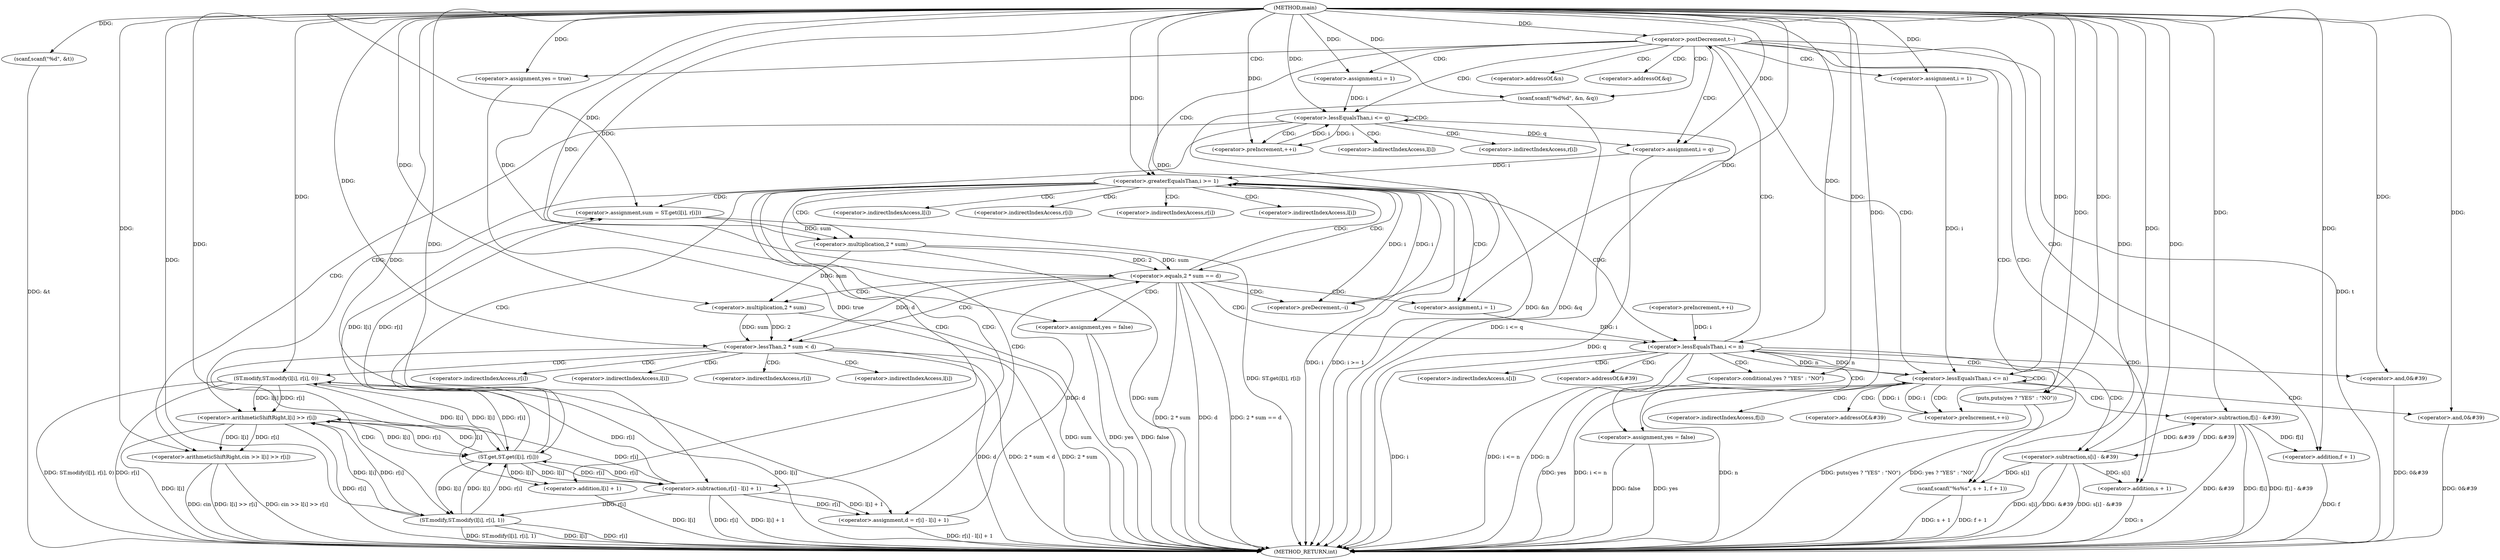 digraph "main" {  
"1000365" [label = "(METHOD,main)" ]
"1000538" [label = "(METHOD_RETURN,int)" ]
"1000368" [label = "(scanf,scanf(\"%d\", &t))" ]
"1000373" [label = "(<operator>.postDecrement,t--)" ]
"1000378" [label = "(scanf,scanf(\"%d%d\", &n, &q))" ]
"1000384" [label = "(scanf,scanf(\"%s%s\", s + 1, f + 1))" ]
"1000436" [label = "(<operator>.assignment,yes = true)" ]
"1000533" [label = "(puts,puts(yes ? \"YES\" : \"NO\"))" ]
"1000396" [label = "(<operator>.assignment,i = 1)" ]
"1000399" [label = "(<operator>.lessEqualsThan,i <= q)" ]
"1000402" [label = "(<operator>.preIncrement,++i)" ]
"1000417" [label = "(<operator>.assignment,i = 1)" ]
"1000420" [label = "(<operator>.lessEqualsThan,i <= n)" ]
"1000423" [label = "(<operator>.preIncrement,++i)" ]
"1000441" [label = "(<operator>.assignment,i = q)" ]
"1000444" [label = "(<operator>.greaterEqualsThan,i >= 1)" ]
"1000447" [label = "(<operator>.preDecrement,--i)" ]
"1000510" [label = "(<operator>.assignment,i = 1)" ]
"1000513" [label = "(<operator>.lessEqualsThan,i <= n)" ]
"1000386" [label = "(<operator>.addition,s + 1)" ]
"1000389" [label = "(<operator>.addition,f + 1)" ]
"1000405" [label = "(<operator>.arithmeticShiftRight,cin >> l[i] >> r[i])" ]
"1000426" [label = "(<operator>.subtraction,f[i] - &#39)" ]
"1000432" [label = "(<operator>.and,0&#39)" ]
"1000451" [label = "(<operator>.assignment,sum = ST.get(l[i], r[i]))" ]
"1000461" [label = "(<operator>.assignment,d = r[i] - l[i] + 1)" ]
"1000516" [label = "(<operator>.preIncrement,++i)" ]
"1000519" [label = "(<operator>.subtraction,s[i] - &#39)" ]
"1000525" [label = "(<operator>.and,0&#39)" ]
"1000534" [label = "(<operator>.conditional,yes ? \"YES\" : \"NO\")" ]
"1000473" [label = "(<operator>.equals,2 * sum == d)" ]
"1000484" [label = "(<operator>.lessThan,2 * sum < d)" ]
"1000529" [label = "(<operator>.assignment,yes = false)" ]
"1000407" [label = "(<operator>.arithmeticShiftRight,l[i] >> r[i])" ]
"1000453" [label = "(ST.get,ST.get(l[i], r[i]))" ]
"1000463" [label = "(<operator>.subtraction,r[i] - l[i] + 1)" ]
"1000479" [label = "(<operator>.assignment,yes = false)" ]
"1000490" [label = "(ST.modify,ST.modify(l[i], r[i], 0))" ]
"1000467" [label = "(<operator>.addition,l[i] + 1)" ]
"1000474" [label = "(<operator>.multiplication,2 * sum)" ]
"1000485" [label = "(<operator>.multiplication,2 * sum)" ]
"1000500" [label = "(ST.modify,ST.modify(l[i], r[i], 1))" ]
"1000380" [label = "(<operator>.addressOf,&n)" ]
"1000382" [label = "(<operator>.addressOf,&q)" ]
"1000427" [label = "(<operator>.indirectIndexAccess,f[i])" ]
"1000430" [label = "(<operator>.addressOf,&#39)" ]
"1000520" [label = "(<operator>.indirectIndexAccess,s[i])" ]
"1000523" [label = "(<operator>.addressOf,&#39)" ]
"1000408" [label = "(<operator>.indirectIndexAccess,l[i])" ]
"1000411" [label = "(<operator>.indirectIndexAccess,r[i])" ]
"1000454" [label = "(<operator>.indirectIndexAccess,l[i])" ]
"1000457" [label = "(<operator>.indirectIndexAccess,r[i])" ]
"1000464" [label = "(<operator>.indirectIndexAccess,r[i])" ]
"1000468" [label = "(<operator>.indirectIndexAccess,l[i])" ]
"1000491" [label = "(<operator>.indirectIndexAccess,l[i])" ]
"1000494" [label = "(<operator>.indirectIndexAccess,r[i])" ]
"1000501" [label = "(<operator>.indirectIndexAccess,l[i])" ]
"1000504" [label = "(<operator>.indirectIndexAccess,r[i])" ]
  "1000368" -> "1000538"  [ label = "DDG: &t"] 
  "1000373" -> "1000538"  [ label = "DDG: t"] 
  "1000378" -> "1000538"  [ label = "DDG: &n"] 
  "1000378" -> "1000538"  [ label = "DDG: &q"] 
  "1000386" -> "1000538"  [ label = "DDG: s"] 
  "1000384" -> "1000538"  [ label = "DDG: s + 1"] 
  "1000389" -> "1000538"  [ label = "DDG: f"] 
  "1000384" -> "1000538"  [ label = "DDG: f + 1"] 
  "1000399" -> "1000538"  [ label = "DDG: i <= q"] 
  "1000420" -> "1000538"  [ label = "DDG: n"] 
  "1000420" -> "1000538"  [ label = "DDG: i <= n"] 
  "1000441" -> "1000538"  [ label = "DDG: q"] 
  "1000444" -> "1000538"  [ label = "DDG: i"] 
  "1000444" -> "1000538"  [ label = "DDG: i >= 1"] 
  "1000451" -> "1000538"  [ label = "DDG: ST.get(l[i], r[i])"] 
  "1000463" -> "1000538"  [ label = "DDG: r[i]"] 
  "1000467" -> "1000538"  [ label = "DDG: l[i]"] 
  "1000463" -> "1000538"  [ label = "DDG: l[i] + 1"] 
  "1000461" -> "1000538"  [ label = "DDG: r[i] - l[i] + 1"] 
  "1000474" -> "1000538"  [ label = "DDG: sum"] 
  "1000473" -> "1000538"  [ label = "DDG: 2 * sum"] 
  "1000473" -> "1000538"  [ label = "DDG: d"] 
  "1000473" -> "1000538"  [ label = "DDG: 2 * sum == d"] 
  "1000485" -> "1000538"  [ label = "DDG: sum"] 
  "1000484" -> "1000538"  [ label = "DDG: 2 * sum"] 
  "1000484" -> "1000538"  [ label = "DDG: d"] 
  "1000484" -> "1000538"  [ label = "DDG: 2 * sum < d"] 
  "1000500" -> "1000538"  [ label = "DDG: l[i]"] 
  "1000500" -> "1000538"  [ label = "DDG: r[i]"] 
  "1000500" -> "1000538"  [ label = "DDG: ST.modify(l[i], r[i], 1)"] 
  "1000490" -> "1000538"  [ label = "DDG: l[i]"] 
  "1000490" -> "1000538"  [ label = "DDG: r[i]"] 
  "1000490" -> "1000538"  [ label = "DDG: ST.modify(l[i], r[i], 0)"] 
  "1000479" -> "1000538"  [ label = "DDG: yes"] 
  "1000479" -> "1000538"  [ label = "DDG: false"] 
  "1000513" -> "1000538"  [ label = "DDG: i"] 
  "1000513" -> "1000538"  [ label = "DDG: n"] 
  "1000513" -> "1000538"  [ label = "DDG: i <= n"] 
  "1000519" -> "1000538"  [ label = "DDG: s[i]"] 
  "1000519" -> "1000538"  [ label = "DDG: &#39"] 
  "1000519" -> "1000538"  [ label = "DDG: s[i] - &#39"] 
  "1000525" -> "1000538"  [ label = "DDG: 0&#39"] 
  "1000529" -> "1000538"  [ label = "DDG: yes"] 
  "1000529" -> "1000538"  [ label = "DDG: false"] 
  "1000534" -> "1000538"  [ label = "DDG: yes"] 
  "1000533" -> "1000538"  [ label = "DDG: yes ? \"YES\" : \"NO\""] 
  "1000533" -> "1000538"  [ label = "DDG: puts(yes ? \"YES\" : \"NO\")"] 
  "1000426" -> "1000538"  [ label = "DDG: f[i]"] 
  "1000426" -> "1000538"  [ label = "DDG: &#39"] 
  "1000426" -> "1000538"  [ label = "DDG: f[i] - &#39"] 
  "1000432" -> "1000538"  [ label = "DDG: 0&#39"] 
  "1000407" -> "1000538"  [ label = "DDG: l[i]"] 
  "1000407" -> "1000538"  [ label = "DDG: r[i]"] 
  "1000405" -> "1000538"  [ label = "DDG: l[i] >> r[i]"] 
  "1000405" -> "1000538"  [ label = "DDG: cin >> l[i] >> r[i]"] 
  "1000436" -> "1000538"  [ label = "DDG: true"] 
  "1000405" -> "1000538"  [ label = "DDG: cin"] 
  "1000365" -> "1000368"  [ label = "DDG: "] 
  "1000365" -> "1000373"  [ label = "DDG: "] 
  "1000365" -> "1000378"  [ label = "DDG: "] 
  "1000365" -> "1000384"  [ label = "DDG: "] 
  "1000365" -> "1000436"  [ label = "DDG: "] 
  "1000519" -> "1000384"  [ label = "DDG: s[i]"] 
  "1000365" -> "1000396"  [ label = "DDG: "] 
  "1000365" -> "1000417"  [ label = "DDG: "] 
  "1000399" -> "1000441"  [ label = "DDG: q"] 
  "1000365" -> "1000441"  [ label = "DDG: "] 
  "1000365" -> "1000510"  [ label = "DDG: "] 
  "1000365" -> "1000533"  [ label = "DDG: "] 
  "1000519" -> "1000386"  [ label = "DDG: s[i]"] 
  "1000365" -> "1000386"  [ label = "DDG: "] 
  "1000426" -> "1000389"  [ label = "DDG: f[i]"] 
  "1000365" -> "1000389"  [ label = "DDG: "] 
  "1000396" -> "1000399"  [ label = "DDG: i"] 
  "1000402" -> "1000399"  [ label = "DDG: i"] 
  "1000365" -> "1000399"  [ label = "DDG: "] 
  "1000399" -> "1000402"  [ label = "DDG: i"] 
  "1000365" -> "1000402"  [ label = "DDG: "] 
  "1000417" -> "1000420"  [ label = "DDG: i"] 
  "1000423" -> "1000420"  [ label = "DDG: i"] 
  "1000365" -> "1000420"  [ label = "DDG: "] 
  "1000513" -> "1000420"  [ label = "DDG: n"] 
  "1000420" -> "1000423"  [ label = "DDG: i"] 
  "1000365" -> "1000423"  [ label = "DDG: "] 
  "1000441" -> "1000444"  [ label = "DDG: i"] 
  "1000447" -> "1000444"  [ label = "DDG: i"] 
  "1000365" -> "1000444"  [ label = "DDG: "] 
  "1000444" -> "1000447"  [ label = "DDG: i"] 
  "1000365" -> "1000447"  [ label = "DDG: "] 
  "1000453" -> "1000451"  [ label = "DDG: r[i]"] 
  "1000453" -> "1000451"  [ label = "DDG: l[i]"] 
  "1000463" -> "1000461"  [ label = "DDG: r[i]"] 
  "1000463" -> "1000461"  [ label = "DDG: l[i] + 1"] 
  "1000510" -> "1000513"  [ label = "DDG: i"] 
  "1000516" -> "1000513"  [ label = "DDG: i"] 
  "1000365" -> "1000513"  [ label = "DDG: "] 
  "1000420" -> "1000513"  [ label = "DDG: n"] 
  "1000365" -> "1000534"  [ label = "DDG: "] 
  "1000365" -> "1000405"  [ label = "DDG: "] 
  "1000407" -> "1000405"  [ label = "DDG: l[i]"] 
  "1000407" -> "1000405"  [ label = "DDG: r[i]"] 
  "1000365" -> "1000426"  [ label = "DDG: "] 
  "1000519" -> "1000426"  [ label = "DDG: &#39"] 
  "1000365" -> "1000432"  [ label = "DDG: "] 
  "1000365" -> "1000451"  [ label = "DDG: "] 
  "1000365" -> "1000461"  [ label = "DDG: "] 
  "1000365" -> "1000519"  [ label = "DDG: "] 
  "1000426" -> "1000519"  [ label = "DDG: &#39"] 
  "1000365" -> "1000525"  [ label = "DDG: "] 
  "1000365" -> "1000529"  [ label = "DDG: "] 
  "1000500" -> "1000407"  [ label = "DDG: l[i]"] 
  "1000490" -> "1000407"  [ label = "DDG: l[i]"] 
  "1000453" -> "1000407"  [ label = "DDG: l[i]"] 
  "1000463" -> "1000407"  [ label = "DDG: r[i]"] 
  "1000500" -> "1000407"  [ label = "DDG: r[i]"] 
  "1000490" -> "1000407"  [ label = "DDG: r[i]"] 
  "1000500" -> "1000453"  [ label = "DDG: l[i]"] 
  "1000490" -> "1000453"  [ label = "DDG: l[i]"] 
  "1000407" -> "1000453"  [ label = "DDG: l[i]"] 
  "1000463" -> "1000453"  [ label = "DDG: r[i]"] 
  "1000500" -> "1000453"  [ label = "DDG: r[i]"] 
  "1000490" -> "1000453"  [ label = "DDG: r[i]"] 
  "1000407" -> "1000453"  [ label = "DDG: r[i]"] 
  "1000453" -> "1000463"  [ label = "DDG: r[i]"] 
  "1000365" -> "1000463"  [ label = "DDG: "] 
  "1000453" -> "1000463"  [ label = "DDG: l[i]"] 
  "1000474" -> "1000473"  [ label = "DDG: 2"] 
  "1000474" -> "1000473"  [ label = "DDG: sum"] 
  "1000461" -> "1000473"  [ label = "DDG: d"] 
  "1000365" -> "1000473"  [ label = "DDG: "] 
  "1000365" -> "1000479"  [ label = "DDG: "] 
  "1000485" -> "1000484"  [ label = "DDG: 2"] 
  "1000485" -> "1000484"  [ label = "DDG: sum"] 
  "1000473" -> "1000484"  [ label = "DDG: d"] 
  "1000365" -> "1000484"  [ label = "DDG: "] 
  "1000453" -> "1000467"  [ label = "DDG: l[i]"] 
  "1000365" -> "1000467"  [ label = "DDG: "] 
  "1000365" -> "1000474"  [ label = "DDG: "] 
  "1000451" -> "1000474"  [ label = "DDG: sum"] 
  "1000365" -> "1000485"  [ label = "DDG: "] 
  "1000474" -> "1000485"  [ label = "DDG: sum"] 
  "1000453" -> "1000490"  [ label = "DDG: l[i]"] 
  "1000463" -> "1000490"  [ label = "DDG: r[i]"] 
  "1000365" -> "1000490"  [ label = "DDG: "] 
  "1000453" -> "1000500"  [ label = "DDG: l[i]"] 
  "1000463" -> "1000500"  [ label = "DDG: r[i]"] 
  "1000365" -> "1000500"  [ label = "DDG: "] 
  "1000373" -> "1000389"  [ label = "CDG: "] 
  "1000373" -> "1000396"  [ label = "CDG: "] 
  "1000373" -> "1000420"  [ label = "CDG: "] 
  "1000373" -> "1000382"  [ label = "CDG: "] 
  "1000373" -> "1000378"  [ label = "CDG: "] 
  "1000373" -> "1000386"  [ label = "CDG: "] 
  "1000373" -> "1000380"  [ label = "CDG: "] 
  "1000373" -> "1000436"  [ label = "CDG: "] 
  "1000373" -> "1000444"  [ label = "CDG: "] 
  "1000373" -> "1000417"  [ label = "CDG: "] 
  "1000373" -> "1000384"  [ label = "CDG: "] 
  "1000373" -> "1000399"  [ label = "CDG: "] 
  "1000373" -> "1000441"  [ label = "CDG: "] 
  "1000399" -> "1000407"  [ label = "CDG: "] 
  "1000399" -> "1000405"  [ label = "CDG: "] 
  "1000399" -> "1000408"  [ label = "CDG: "] 
  "1000399" -> "1000402"  [ label = "CDG: "] 
  "1000399" -> "1000399"  [ label = "CDG: "] 
  "1000399" -> "1000411"  [ label = "CDG: "] 
  "1000420" -> "1000426"  [ label = "CDG: "] 
  "1000420" -> "1000432"  [ label = "CDG: "] 
  "1000420" -> "1000430"  [ label = "CDG: "] 
  "1000420" -> "1000420"  [ label = "CDG: "] 
  "1000420" -> "1000423"  [ label = "CDG: "] 
  "1000420" -> "1000427"  [ label = "CDG: "] 
  "1000444" -> "1000473"  [ label = "CDG: "] 
  "1000444" -> "1000464"  [ label = "CDG: "] 
  "1000444" -> "1000457"  [ label = "CDG: "] 
  "1000444" -> "1000451"  [ label = "CDG: "] 
  "1000444" -> "1000454"  [ label = "CDG: "] 
  "1000444" -> "1000467"  [ label = "CDG: "] 
  "1000444" -> "1000461"  [ label = "CDG: "] 
  "1000444" -> "1000474"  [ label = "CDG: "] 
  "1000444" -> "1000513"  [ label = "CDG: "] 
  "1000444" -> "1000453"  [ label = "CDG: "] 
  "1000444" -> "1000463"  [ label = "CDG: "] 
  "1000444" -> "1000510"  [ label = "CDG: "] 
  "1000444" -> "1000468"  [ label = "CDG: "] 
  "1000513" -> "1000520"  [ label = "CDG: "] 
  "1000513" -> "1000533"  [ label = "CDG: "] 
  "1000513" -> "1000525"  [ label = "CDG: "] 
  "1000513" -> "1000529"  [ label = "CDG: "] 
  "1000513" -> "1000373"  [ label = "CDG: "] 
  "1000513" -> "1000523"  [ label = "CDG: "] 
  "1000513" -> "1000519"  [ label = "CDG: "] 
  "1000513" -> "1000534"  [ label = "CDG: "] 
  "1000473" -> "1000479"  [ label = "CDG: "] 
  "1000473" -> "1000447"  [ label = "CDG: "] 
  "1000473" -> "1000444"  [ label = "CDG: "] 
  "1000473" -> "1000485"  [ label = "CDG: "] 
  "1000473" -> "1000484"  [ label = "CDG: "] 
  "1000473" -> "1000513"  [ label = "CDG: "] 
  "1000473" -> "1000510"  [ label = "CDG: "] 
  "1000484" -> "1000490"  [ label = "CDG: "] 
  "1000484" -> "1000500"  [ label = "CDG: "] 
  "1000484" -> "1000504"  [ label = "CDG: "] 
  "1000484" -> "1000501"  [ label = "CDG: "] 
  "1000484" -> "1000491"  [ label = "CDG: "] 
  "1000484" -> "1000494"  [ label = "CDG: "] 
}
